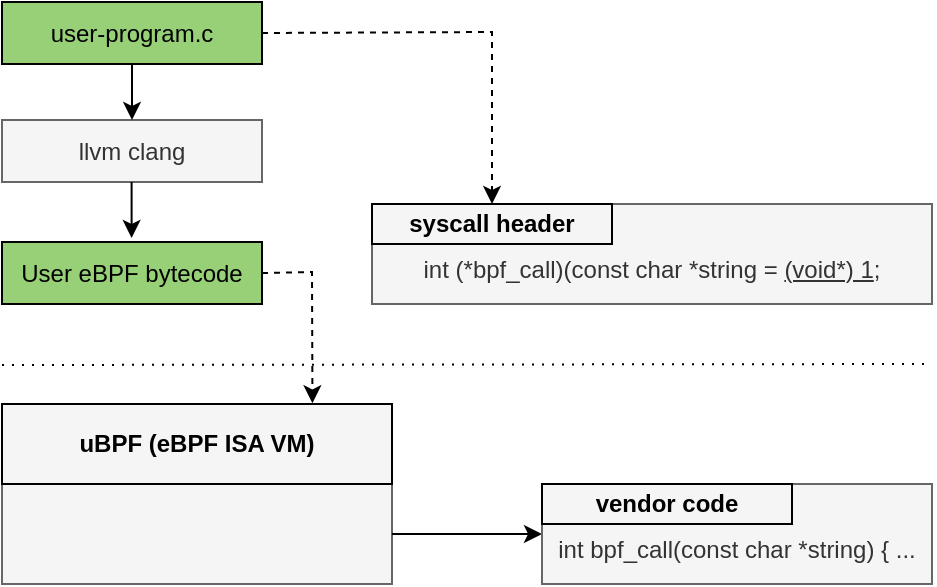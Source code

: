 <mxfile version="19.0.1" type="device"><diagram id="S2L_fBp9i6U7t1u01zK_" name="Page-1"><mxGraphModel dx="1478" dy="351" grid="1" gridSize="10" guides="1" tooltips="1" connect="1" arrows="1" fold="1" page="1" pageScale="1" pageWidth="850" pageHeight="1100" math="0" shadow="0"><root><mxCell id="0"/><mxCell id="1" parent="0"/><mxCell id="EjdWtdPvNOqtLXStAPh2-2" value="" style="rounded=0;whiteSpace=wrap;html=1;strokeColor=#666666;fontColor=#333333;fillColor=#F5F5F5;" parent="1" vertex="1"><mxGeometry x="-205" y="500" width="195" height="90" as="geometry"/></mxCell><mxCell id="EjdWtdPvNOqtLXStAPh2-3" value="uBPF (eBPF ISA VM)" style="text;html=1;align=center;verticalAlign=middle;whiteSpace=wrap;rounded=0;strokeColor=#000000;fillColor=#F5F5F5;fontStyle=1;" parent="1" vertex="1"><mxGeometry x="-205" y="500" width="195" height="40" as="geometry"/></mxCell><mxCell id="4E2g6YGwagbgMDxnG7Aj-5" value="User eBPF bytecode" style="rounded=0;whiteSpace=wrap;html=1;fillColor=#97D077;" parent="1" vertex="1"><mxGeometry x="-205" y="419" width="130" height="31" as="geometry"/></mxCell><mxCell id="4E2g6YGwagbgMDxnG7Aj-63" value="int (*bpf_call)(const char *string = &lt;u&gt;(void*) 1&lt;/u&gt;;" style="rounded=0;whiteSpace=wrap;html=1;strokeColor=#666666;fontColor=#333333;fillColor=#F5F5F5;verticalAlign=bottom;spacingBottom=8;" parent="1" vertex="1"><mxGeometry x="-20" y="400" width="280" height="50" as="geometry"/></mxCell><mxCell id="4E2g6YGwagbgMDxnG7Aj-64" value="syscall header" style="text;html=1;align=center;verticalAlign=middle;whiteSpace=wrap;rounded=0;strokeColor=#000000;fillColor=#F5F5F5;fontStyle=1;" parent="1" vertex="1"><mxGeometry x="-20" y="400" width="120" height="20" as="geometry"/></mxCell><mxCell id="4E2g6YGwagbgMDxnG7Aj-69" value="" style="endArrow=classic;html=1;rounded=0;fontFamily=Helvetica;fontSize=5;fontColor=#000000;exitX=1;exitY=0.5;exitDx=0;exitDy=0;dashed=1;entryX=0.5;entryY=0;entryDx=0;entryDy=0;" parent="1" source="7JMwGb90gbO4oKsuT3DU-1" target="4E2g6YGwagbgMDxnG7Aj-64" edge="1"><mxGeometry width="50" height="50" relative="1" as="geometry"><mxPoint x="-65" y="455.5" as="sourcePoint"/><mxPoint x="67.273" y="560.5" as="targetPoint"/><Array as="points"><mxPoint x="40" y="314"/></Array></mxGeometry></mxCell><mxCell id="4E2g6YGwagbgMDxnG7Aj-72" value="" style="endArrow=classic;html=1;rounded=0;fontFamily=Helvetica;fontSize=12;fontColor=#000000;exitX=1;exitY=0.5;exitDx=0;exitDy=0;entryX=0;entryY=0.5;entryDx=0;entryDy=0;" parent="1" target="4E2g6YGwagbgMDxnG7Aj-76" edge="1"><mxGeometry width="50" height="50" relative="1" as="geometry"><mxPoint x="-10" y="565" as="sourcePoint"/><mxPoint x="60" y="565" as="targetPoint"/></mxGeometry></mxCell><mxCell id="4E2g6YGwagbgMDxnG7Aj-76" value="int bpf_call(const char *string) { ..." style="rounded=0;whiteSpace=wrap;html=1;strokeColor=#666666;fontColor=#333333;fillColor=#F5F5F5;verticalAlign=bottom;spacingTop=0;spacingBottom=8;" parent="1" vertex="1"><mxGeometry x="65" y="540" width="195" height="50" as="geometry"/></mxCell><mxCell id="4E2g6YGwagbgMDxnG7Aj-77" value="vendor code" style="text;html=1;align=center;verticalAlign=middle;whiteSpace=wrap;rounded=0;strokeColor=#000000;fillColor=#F5F5F5;fontStyle=1;" parent="1" vertex="1"><mxGeometry x="65" y="540" width="125" height="20" as="geometry"/></mxCell><mxCell id="TmBGpbP7GYNC3SsJnNGs-1" value="" style="endArrow=classic;html=1;rounded=0;fontFamily=Helvetica;fontSize=5;fontColor=#000000;exitX=1;exitY=0.5;exitDx=0;exitDy=0;dashed=1;entryX=0.796;entryY=-0.009;entryDx=0;entryDy=0;entryPerimeter=0;" parent="1" source="4E2g6YGwagbgMDxnG7Aj-5" target="EjdWtdPvNOqtLXStAPh2-3" edge="1"><mxGeometry width="50" height="50" relative="1" as="geometry"><mxPoint x="-65" y="455.5" as="sourcePoint"/><mxPoint x="-10" y="435" as="targetPoint"/><Array as="points"><mxPoint x="-50" y="434"/></Array></mxGeometry></mxCell><mxCell id="7JMwGb90gbO4oKsuT3DU-1" value="user-program.c" style="rounded=0;whiteSpace=wrap;html=1;fillColor=#97D077;" vertex="1" parent="1"><mxGeometry x="-205" y="299" width="130" height="31" as="geometry"/></mxCell><mxCell id="7JMwGb90gbO4oKsuT3DU-3" value="llvm clang" style="rounded=0;whiteSpace=wrap;html=1;fillColor=#f5f5f5;fontColor=#333333;strokeColor=#666666;" vertex="1" parent="1"><mxGeometry x="-205" y="358" width="130" height="31" as="geometry"/></mxCell><mxCell id="7JMwGb90gbO4oKsuT3DU-4" value="" style="endArrow=classic;html=1;rounded=0;fontFamily=Helvetica;fontSize=12;fontColor=#000000;exitX=0.5;exitY=1;exitDx=0;exitDy=0;entryX=0.5;entryY=0;entryDx=0;entryDy=0;" edge="1" parent="1" source="7JMwGb90gbO4oKsuT3DU-1" target="7JMwGb90gbO4oKsuT3DU-3"><mxGeometry width="50" height="50" relative="1" as="geometry"><mxPoint y="544" as="sourcePoint"/><mxPoint x="75" y="544" as="targetPoint"/></mxGeometry></mxCell><mxCell id="7JMwGb90gbO4oKsuT3DU-5" value="" style="endArrow=classic;html=1;rounded=0;fontFamily=Helvetica;fontSize=12;fontColor=#000000;exitX=0.5;exitY=1;exitDx=0;exitDy=0;entryX=0.5;entryY=0;entryDx=0;entryDy=0;" edge="1" parent="1"><mxGeometry width="50" height="50" relative="1" as="geometry"><mxPoint x="-140.2" y="389" as="sourcePoint"/><mxPoint x="-140.2" y="417" as="targetPoint"/></mxGeometry></mxCell><mxCell id="7JMwGb90gbO4oKsuT3DU-6" value="" style="endArrow=none;html=1;rounded=0;fontFamily=Helvetica;fontSize=5;fontColor=#000000;exitX=1;exitY=0.5;exitDx=0;exitDy=0;dashed=1;endFill=0;dashPattern=1 4;" edge="1" parent="1"><mxGeometry width="50" height="50" relative="1" as="geometry"><mxPoint x="-205" y="480.5" as="sourcePoint"/><mxPoint x="260" y="480" as="targetPoint"/><Array as="points"/></mxGeometry></mxCell></root></mxGraphModel></diagram></mxfile>